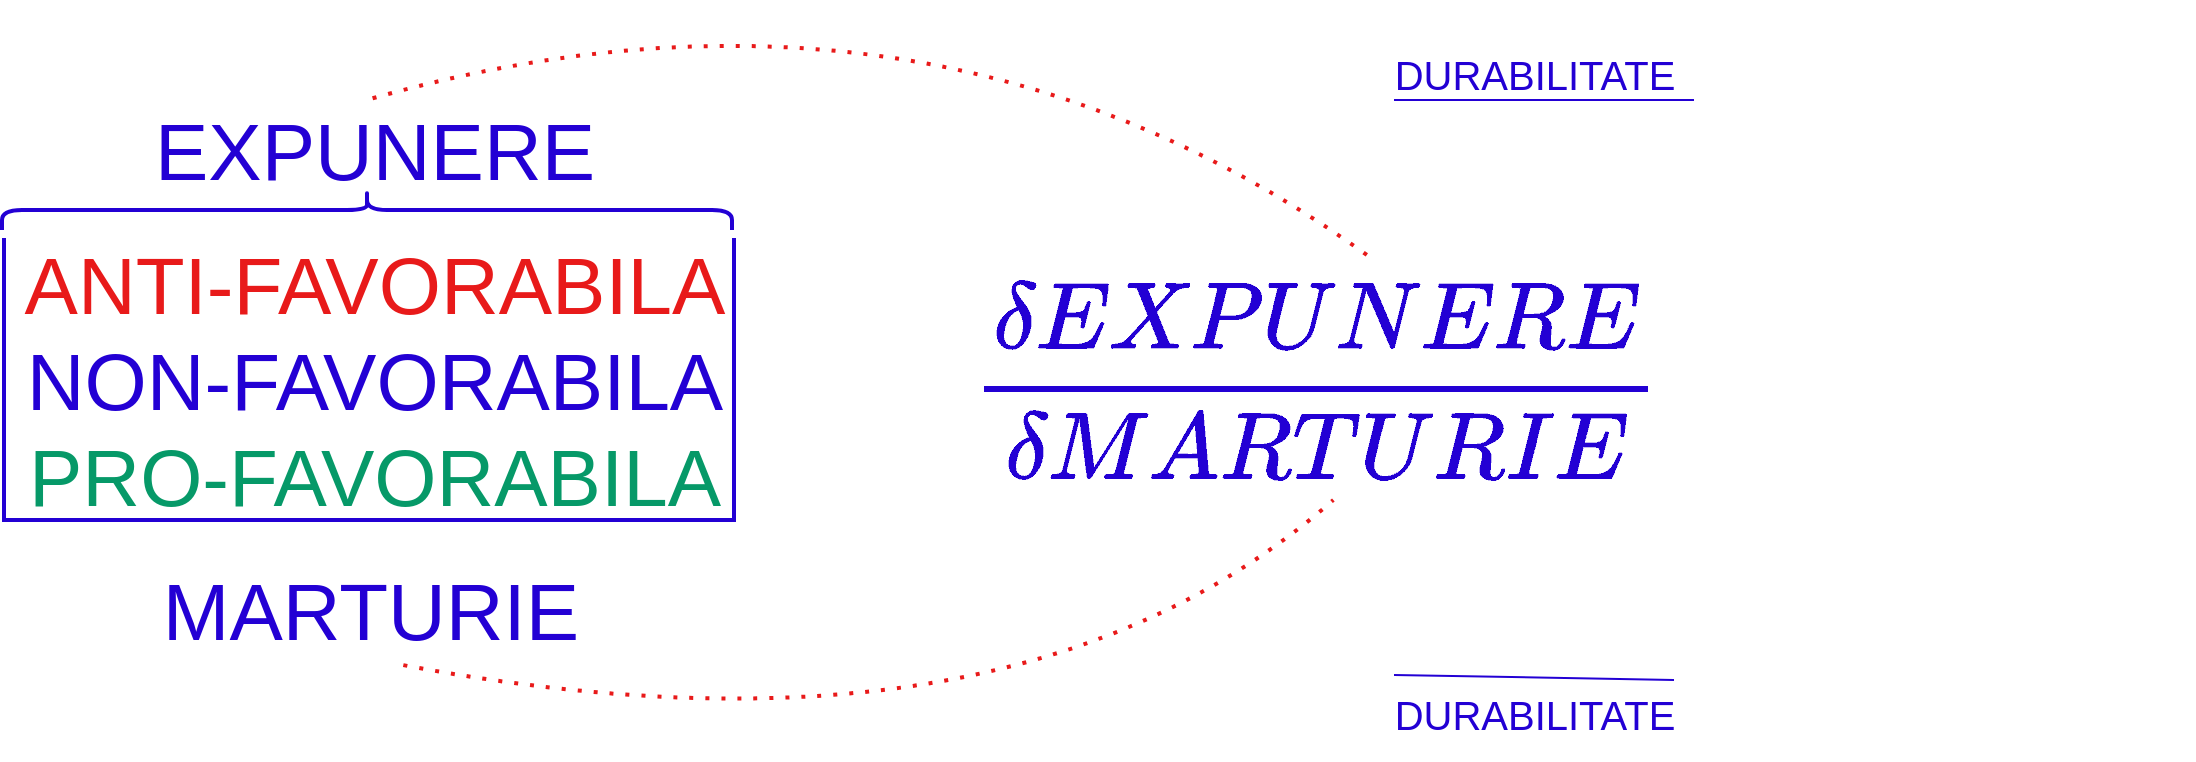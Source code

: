 <mxfile version="17.4.6" type="github">
  <diagram id="XIH3nCR18HLGSpIAxX7E" name="Page-1">
    <mxGraphModel dx="621" dy="1839" grid="1" gridSize="10" guides="1" tooltips="1" connect="1" arrows="1" fold="1" page="1" pageScale="1" pageWidth="850" pageHeight="1100" math="1" shadow="0">
      <root>
        <mxCell id="0" />
        <mxCell id="1" parent="0" />
        <mxCell id="Ds1PXKk5u5YOmVrXm3zG-1" value="&lt;font style=&quot;font-size: 40px&quot;&gt;&lt;font color=&quot;#e81a1a&quot;&gt;ANTI-FAVORABILA&lt;/font&gt;&lt;br&gt;&lt;font color=&quot;#2300d4&quot;&gt;NON-FAVORABILA&lt;/font&gt;&lt;br&gt;&lt;font color=&quot;#069968&quot;&gt;PRO-FAVORABILA&lt;/font&gt;&lt;br&gt;&lt;/font&gt;" style="text;html=1;align=center;verticalAlign=middle;resizable=0;points=[];autosize=1;strokeColor=none;fillColor=none;" vertex="1" parent="1">
          <mxGeometry x="25" y="140" width="370" height="80" as="geometry" />
        </mxCell>
        <mxCell id="Ds1PXKk5u5YOmVrXm3zG-2" value="" style="shape=partialRectangle;whiteSpace=wrap;html=1;bottom=1;right=1;left=1;top=0;fillColor=none;routingCenterX=-0.5;fontSize=40;fontColor=#E81A1A;strokeWidth=2;strokeColor=#2300D4;" vertex="1" parent="1">
          <mxGeometry x="25" y="110" width="365" height="140" as="geometry" />
        </mxCell>
        <mxCell id="Ds1PXKk5u5YOmVrXm3zG-3" value="" style="shape=curlyBracket;whiteSpace=wrap;html=1;rounded=1;fontSize=40;fontColor=#E81A1A;strokeColor=#2300D4;strokeWidth=2;rotation=90;" vertex="1" parent="1">
          <mxGeometry x="196.5" y="-87.5" width="20" height="365" as="geometry" />
        </mxCell>
        <mxCell id="Ds1PXKk5u5YOmVrXm3zG-4" value="&lt;font color=&quot;#2300d4&quot;&gt;EXPUNERE&lt;/font&gt;" style="text;html=1;align=center;verticalAlign=middle;resizable=0;points=[];autosize=1;strokeColor=none;fillColor=none;fontSize=40;fontColor=#E81A1A;" vertex="1" parent="1">
          <mxGeometry x="90" y="40" width="240" height="50" as="geometry" />
        </mxCell>
        <mxCell id="Ds1PXKk5u5YOmVrXm3zG-5" value="MARTURIE" style="text;html=1;align=center;verticalAlign=middle;resizable=0;points=[];autosize=1;strokeColor=none;fillColor=none;fontSize=40;fontColor=#2300D4;" vertex="1" parent="1">
          <mxGeometry x="97.5" y="270" width="220" height="50" as="geometry" />
        </mxCell>
        <mxCell id="Ds1PXKk5u5YOmVrXm3zG-6" value="$$\frac{\delta EXPUNERE}{\delta MARTURIE}$$" style="text;html=1;align=center;verticalAlign=middle;resizable=0;points=[];autosize=1;strokeColor=none;fillColor=none;fontSize=40;fontColor=#2300D4;" vertex="1" parent="1">
          <mxGeometry x="240" y="155" width="880" height="50" as="geometry" />
        </mxCell>
        <mxCell id="Ds1PXKk5u5YOmVrXm3zG-7" value="&lt;font style=&quot;font-size: 20px&quot;&gt;DURABILITATE&lt;/font&gt;" style="text;html=1;align=center;verticalAlign=middle;resizable=0;points=[];autosize=1;strokeColor=none;fillColor=none;fontSize=40;fontColor=#2300D4;" vertex="1" parent="1">
          <mxGeometry x="710" y="310" width="160" height="60" as="geometry" />
        </mxCell>
        <mxCell id="Ds1PXKk5u5YOmVrXm3zG-8" value="&lt;font style=&quot;font-size: 20px&quot;&gt;DURABILITATE&lt;/font&gt;" style="text;html=1;align=center;verticalAlign=middle;resizable=0;points=[];autosize=1;strokeColor=none;fillColor=none;fontSize=40;fontColor=#2300D4;" vertex="1" parent="1">
          <mxGeometry x="710" y="-10" width="160" height="60" as="geometry" />
        </mxCell>
        <mxCell id="Ds1PXKk5u5YOmVrXm3zG-10" value="" style="endArrow=none;dashed=1;html=1;dashPattern=1 3;strokeWidth=2;fontSize=20;fontColor=#2300D4;strokeColor=#E81A1A;exitX=0.578;exitY=1.051;exitDx=0;exitDy=0;exitPerimeter=0;entryX=0.511;entryY=1.7;entryDx=0;entryDy=0;entryPerimeter=0;curved=1;" edge="1" parent="1" source="Ds1PXKk5u5YOmVrXm3zG-5" target="Ds1PXKk5u5YOmVrXm3zG-6">
          <mxGeometry width="50" height="50" relative="1" as="geometry">
            <mxPoint x="540" y="340" as="sourcePoint" />
            <mxPoint x="590" y="290" as="targetPoint" />
            <Array as="points">
              <mxPoint x="530" y="380" />
            </Array>
          </mxGeometry>
        </mxCell>
        <mxCell id="Ds1PXKk5u5YOmVrXm3zG-12" value="" style="endArrow=none;dashed=1;html=1;dashPattern=1 3;strokeWidth=2;fontSize=20;fontColor=#2300D4;curved=1;exitX=0.497;exitY=-0.017;exitDx=0;exitDy=0;exitPerimeter=0;strokeColor=#E81A1A;entryX=0.534;entryY=-0.7;entryDx=0;entryDy=0;entryPerimeter=0;" edge="1" parent="1" source="Ds1PXKk5u5YOmVrXm3zG-4" target="Ds1PXKk5u5YOmVrXm3zG-6">
          <mxGeometry width="50" height="50" relative="1" as="geometry">
            <mxPoint x="370" y="180" as="sourcePoint" />
            <mxPoint x="680" y="110" as="targetPoint" />
            <Array as="points">
              <mxPoint x="490" y="-40" />
            </Array>
          </mxGeometry>
        </mxCell>
        <mxCell id="Ds1PXKk5u5YOmVrXm3zG-13" value="" style="endArrow=none;html=1;fontSize=20;fontColor=#2300D4;strokeColor=#2300D4;curved=1;" edge="1" parent="1">
          <mxGeometry width="50" height="50" relative="1" as="geometry">
            <mxPoint x="720" y="327.5" as="sourcePoint" />
            <mxPoint x="860" y="330" as="targetPoint" />
          </mxGeometry>
        </mxCell>
        <mxCell id="Ds1PXKk5u5YOmVrXm3zG-14" value="" style="endArrow=none;html=1;fontSize=20;fontColor=#2300D4;strokeColor=#2300D4;curved=1;" edge="1" parent="1">
          <mxGeometry width="50" height="50" relative="1" as="geometry">
            <mxPoint x="720" y="40" as="sourcePoint" />
            <mxPoint x="870" y="40" as="targetPoint" />
          </mxGeometry>
        </mxCell>
      </root>
    </mxGraphModel>
  </diagram>
</mxfile>
